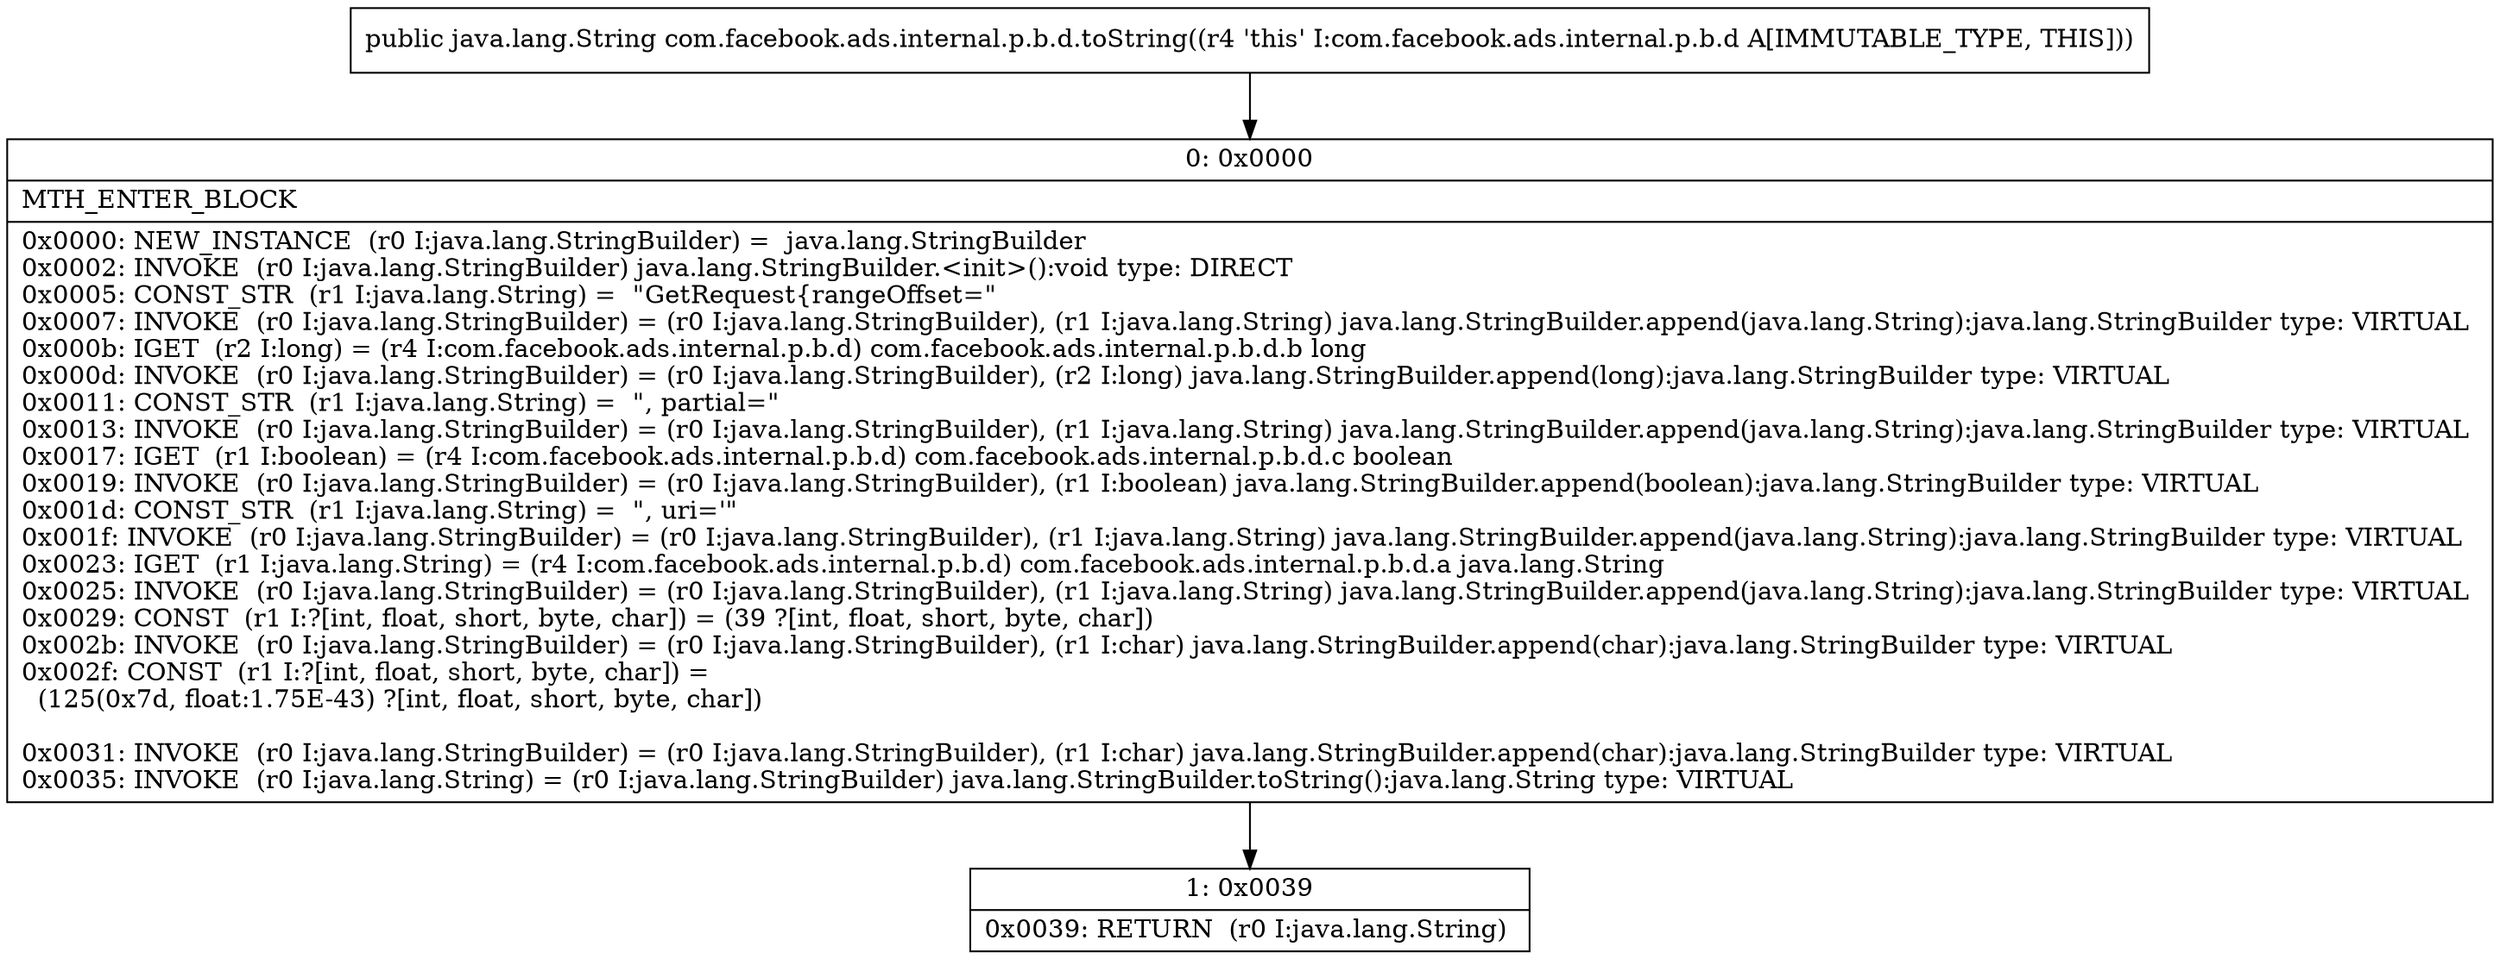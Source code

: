digraph "CFG forcom.facebook.ads.internal.p.b.d.toString()Ljava\/lang\/String;" {
Node_0 [shape=record,label="{0\:\ 0x0000|MTH_ENTER_BLOCK\l|0x0000: NEW_INSTANCE  (r0 I:java.lang.StringBuilder) =  java.lang.StringBuilder \l0x0002: INVOKE  (r0 I:java.lang.StringBuilder) java.lang.StringBuilder.\<init\>():void type: DIRECT \l0x0005: CONST_STR  (r1 I:java.lang.String) =  \"GetRequest\{rangeOffset=\" \l0x0007: INVOKE  (r0 I:java.lang.StringBuilder) = (r0 I:java.lang.StringBuilder), (r1 I:java.lang.String) java.lang.StringBuilder.append(java.lang.String):java.lang.StringBuilder type: VIRTUAL \l0x000b: IGET  (r2 I:long) = (r4 I:com.facebook.ads.internal.p.b.d) com.facebook.ads.internal.p.b.d.b long \l0x000d: INVOKE  (r0 I:java.lang.StringBuilder) = (r0 I:java.lang.StringBuilder), (r2 I:long) java.lang.StringBuilder.append(long):java.lang.StringBuilder type: VIRTUAL \l0x0011: CONST_STR  (r1 I:java.lang.String) =  \", partial=\" \l0x0013: INVOKE  (r0 I:java.lang.StringBuilder) = (r0 I:java.lang.StringBuilder), (r1 I:java.lang.String) java.lang.StringBuilder.append(java.lang.String):java.lang.StringBuilder type: VIRTUAL \l0x0017: IGET  (r1 I:boolean) = (r4 I:com.facebook.ads.internal.p.b.d) com.facebook.ads.internal.p.b.d.c boolean \l0x0019: INVOKE  (r0 I:java.lang.StringBuilder) = (r0 I:java.lang.StringBuilder), (r1 I:boolean) java.lang.StringBuilder.append(boolean):java.lang.StringBuilder type: VIRTUAL \l0x001d: CONST_STR  (r1 I:java.lang.String) =  \", uri='\" \l0x001f: INVOKE  (r0 I:java.lang.StringBuilder) = (r0 I:java.lang.StringBuilder), (r1 I:java.lang.String) java.lang.StringBuilder.append(java.lang.String):java.lang.StringBuilder type: VIRTUAL \l0x0023: IGET  (r1 I:java.lang.String) = (r4 I:com.facebook.ads.internal.p.b.d) com.facebook.ads.internal.p.b.d.a java.lang.String \l0x0025: INVOKE  (r0 I:java.lang.StringBuilder) = (r0 I:java.lang.StringBuilder), (r1 I:java.lang.String) java.lang.StringBuilder.append(java.lang.String):java.lang.StringBuilder type: VIRTUAL \l0x0029: CONST  (r1 I:?[int, float, short, byte, char]) = (39 ?[int, float, short, byte, char]) \l0x002b: INVOKE  (r0 I:java.lang.StringBuilder) = (r0 I:java.lang.StringBuilder), (r1 I:char) java.lang.StringBuilder.append(char):java.lang.StringBuilder type: VIRTUAL \l0x002f: CONST  (r1 I:?[int, float, short, byte, char]) = \l  (125(0x7d, float:1.75E\-43) ?[int, float, short, byte, char])\l \l0x0031: INVOKE  (r0 I:java.lang.StringBuilder) = (r0 I:java.lang.StringBuilder), (r1 I:char) java.lang.StringBuilder.append(char):java.lang.StringBuilder type: VIRTUAL \l0x0035: INVOKE  (r0 I:java.lang.String) = (r0 I:java.lang.StringBuilder) java.lang.StringBuilder.toString():java.lang.String type: VIRTUAL \l}"];
Node_1 [shape=record,label="{1\:\ 0x0039|0x0039: RETURN  (r0 I:java.lang.String) \l}"];
MethodNode[shape=record,label="{public java.lang.String com.facebook.ads.internal.p.b.d.toString((r4 'this' I:com.facebook.ads.internal.p.b.d A[IMMUTABLE_TYPE, THIS])) }"];
MethodNode -> Node_0;
Node_0 -> Node_1;
}

